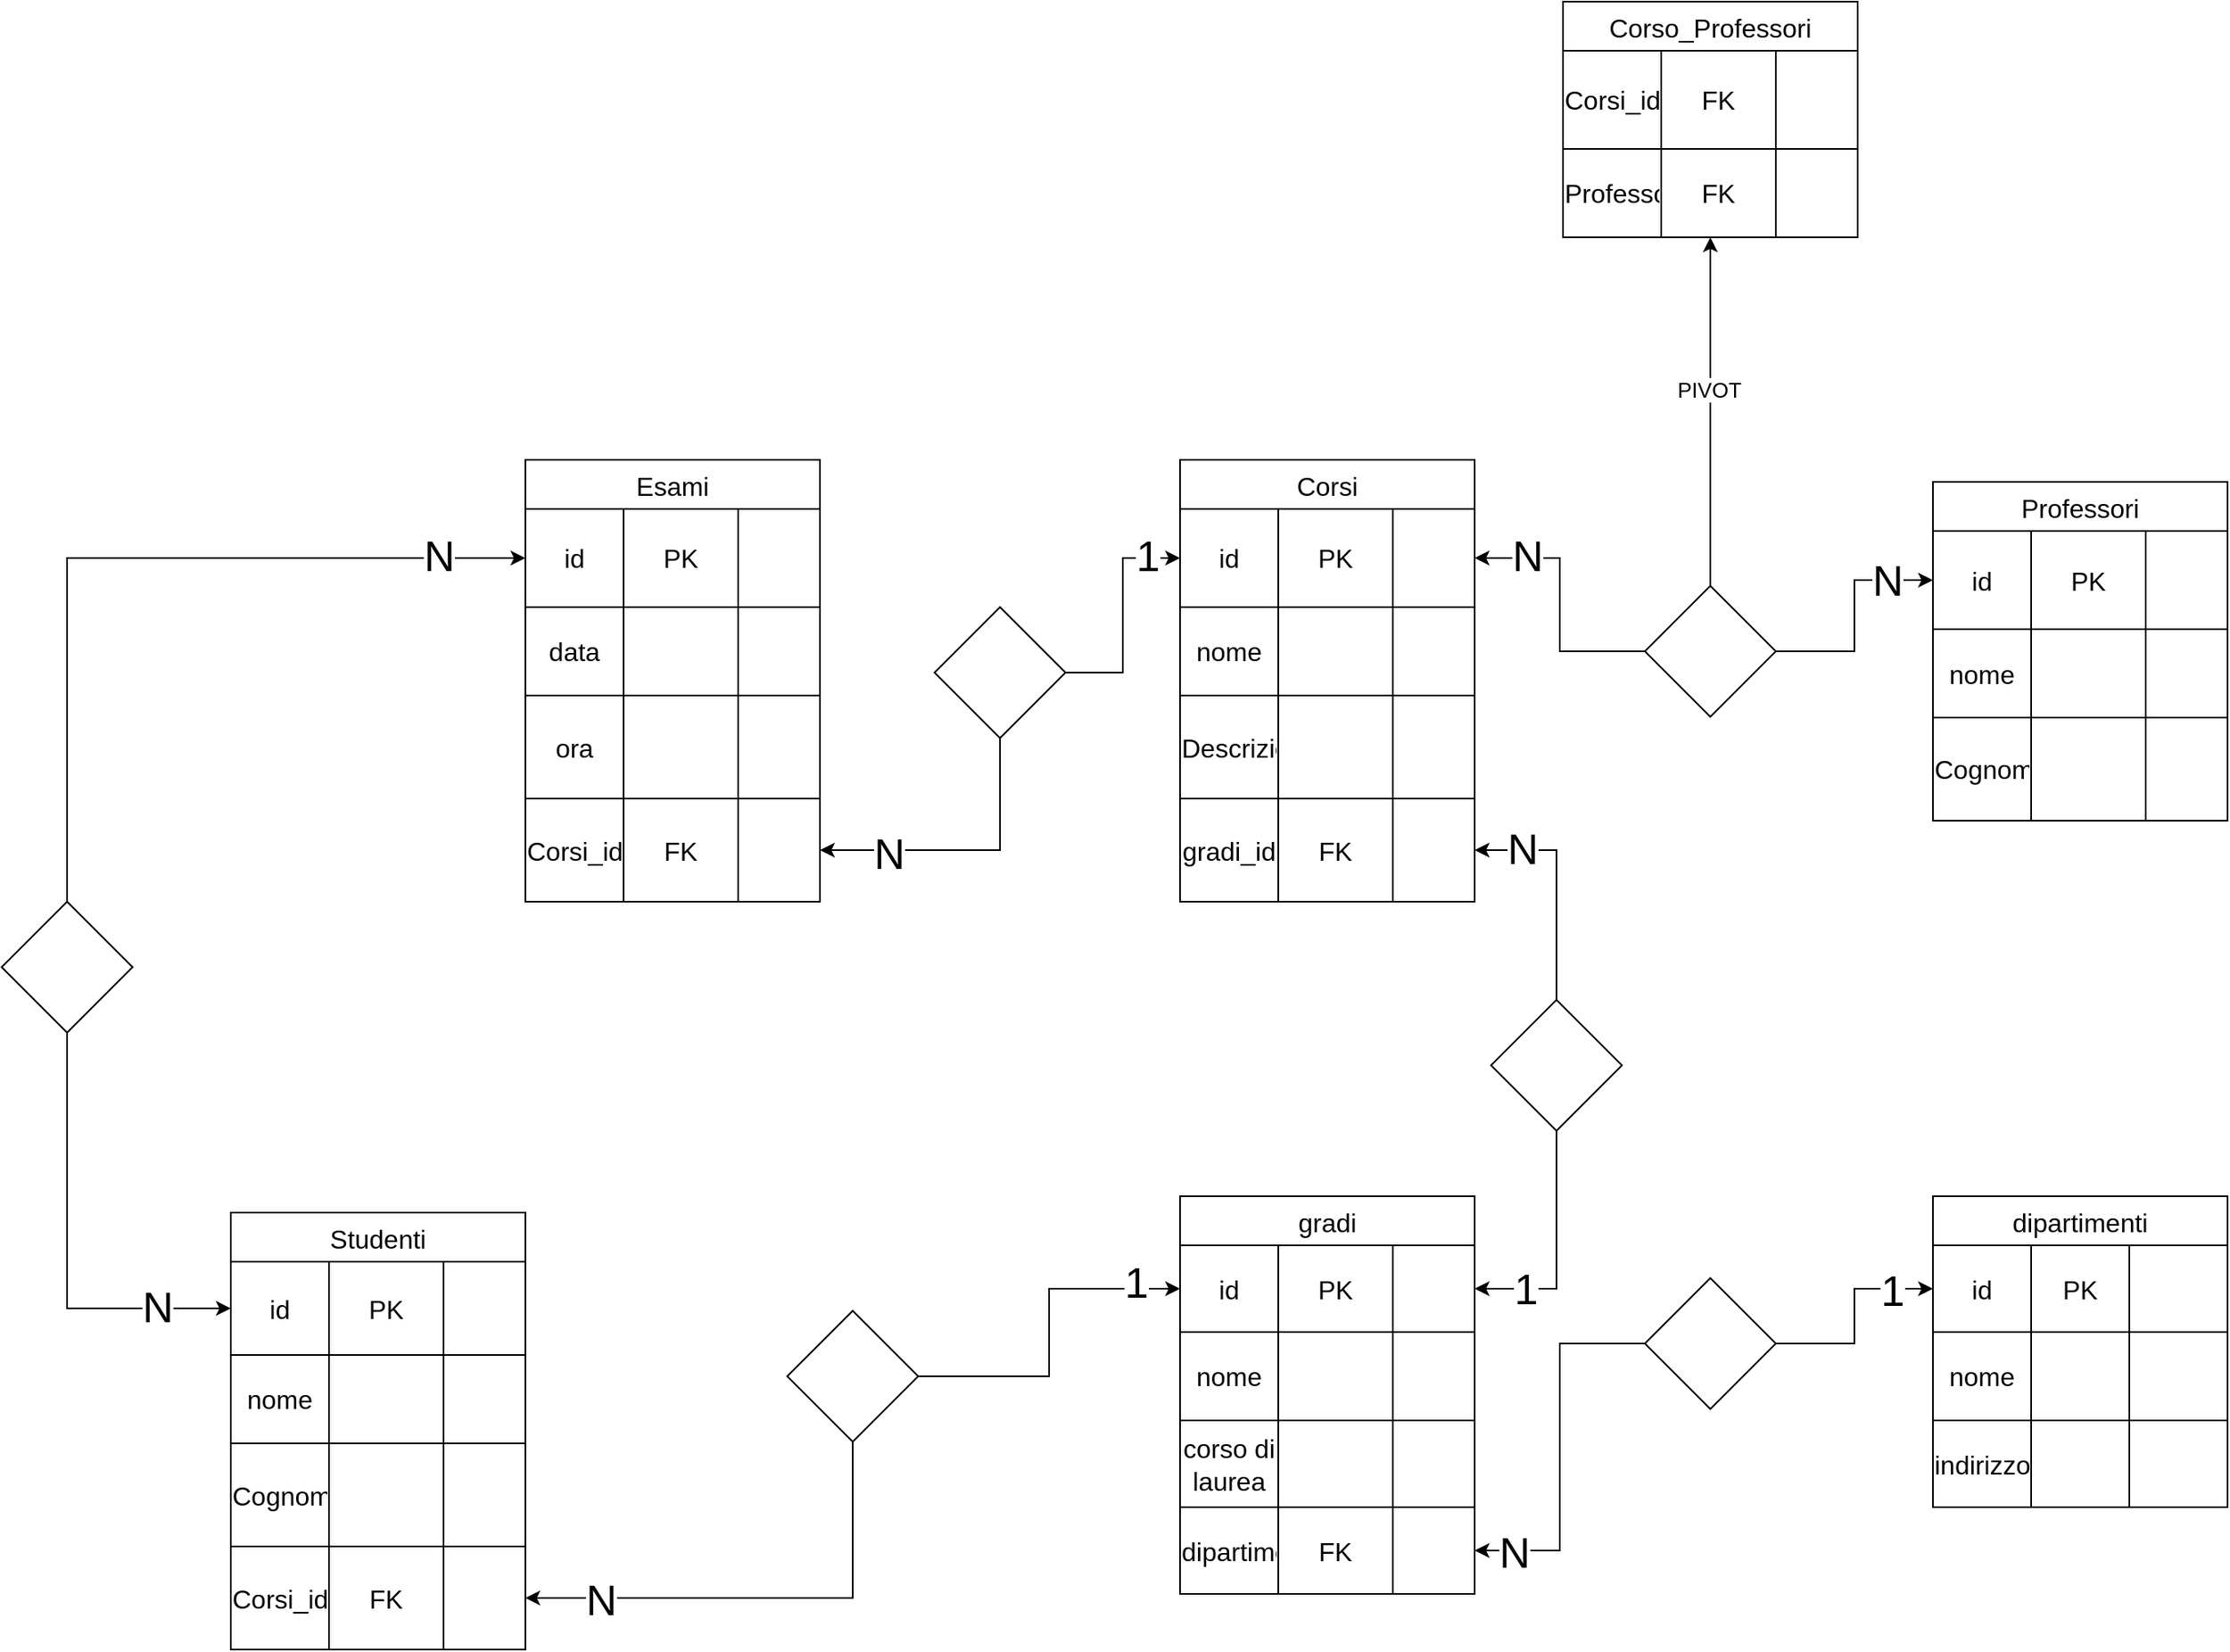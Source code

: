 <mxfile version="26.1.0">
  <diagram id="prtHgNgQTEPvFCAcTncT" name="Page-1">
    <mxGraphModel dx="2140" dy="1822" grid="1" gridSize="10" guides="1" tooltips="1" connect="1" arrows="1" fold="1" page="1" pageScale="1" pageWidth="827" pageHeight="1169" math="0" shadow="0">
      <root>
        <mxCell id="0" />
        <mxCell id="1" parent="0" />
        <mxCell id="T_V5Q2Dp485rtMfQFN_E-1" value="dipartimenti" style="shape=table;startSize=30;container=1;collapsible=0;childLayout=tableLayout;strokeColor=default;fontSize=16;" vertex="1" parent="1">
          <mxGeometry x="550" y="200" width="180" height="190" as="geometry" />
        </mxCell>
        <mxCell id="T_V5Q2Dp485rtMfQFN_E-2" value="" style="shape=tableRow;horizontal=0;startSize=0;swimlaneHead=0;swimlaneBody=0;strokeColor=inherit;top=0;left=0;bottom=0;right=0;collapsible=0;dropTarget=0;fillColor=none;points=[[0,0.5],[1,0.5]];portConstraint=eastwest;fontSize=16;" vertex="1" parent="T_V5Q2Dp485rtMfQFN_E-1">
          <mxGeometry y="30" width="180" height="53" as="geometry" />
        </mxCell>
        <mxCell id="T_V5Q2Dp485rtMfQFN_E-3" value="id" style="shape=partialRectangle;html=1;whiteSpace=wrap;connectable=0;strokeColor=inherit;overflow=hidden;fillColor=none;top=0;left=0;bottom=0;right=0;pointerEvents=1;fontSize=16;" vertex="1" parent="T_V5Q2Dp485rtMfQFN_E-2">
          <mxGeometry width="60" height="53" as="geometry">
            <mxRectangle width="60" height="53" as="alternateBounds" />
          </mxGeometry>
        </mxCell>
        <mxCell id="T_V5Q2Dp485rtMfQFN_E-4" value="PK" style="shape=partialRectangle;html=1;whiteSpace=wrap;connectable=0;strokeColor=inherit;overflow=hidden;fillColor=none;top=0;left=0;bottom=0;right=0;pointerEvents=1;fontSize=16;" vertex="1" parent="T_V5Q2Dp485rtMfQFN_E-2">
          <mxGeometry x="60" width="60" height="53" as="geometry">
            <mxRectangle width="60" height="53" as="alternateBounds" />
          </mxGeometry>
        </mxCell>
        <mxCell id="T_V5Q2Dp485rtMfQFN_E-5" value="" style="shape=partialRectangle;html=1;whiteSpace=wrap;connectable=0;strokeColor=inherit;overflow=hidden;fillColor=none;top=0;left=0;bottom=0;right=0;pointerEvents=1;fontSize=16;" vertex="1" parent="T_V5Q2Dp485rtMfQFN_E-2">
          <mxGeometry x="120" width="60" height="53" as="geometry">
            <mxRectangle width="60" height="53" as="alternateBounds" />
          </mxGeometry>
        </mxCell>
        <mxCell id="T_V5Q2Dp485rtMfQFN_E-6" value="" style="shape=tableRow;horizontal=0;startSize=0;swimlaneHead=0;swimlaneBody=0;strokeColor=inherit;top=0;left=0;bottom=0;right=0;collapsible=0;dropTarget=0;fillColor=none;points=[[0,0.5],[1,0.5]];portConstraint=eastwest;fontSize=16;" vertex="1" parent="T_V5Q2Dp485rtMfQFN_E-1">
          <mxGeometry y="83" width="180" height="54" as="geometry" />
        </mxCell>
        <mxCell id="T_V5Q2Dp485rtMfQFN_E-7" value="nome" style="shape=partialRectangle;html=1;whiteSpace=wrap;connectable=0;strokeColor=inherit;overflow=hidden;fillColor=none;top=0;left=0;bottom=0;right=0;pointerEvents=1;fontSize=16;" vertex="1" parent="T_V5Q2Dp485rtMfQFN_E-6">
          <mxGeometry width="60" height="54" as="geometry">
            <mxRectangle width="60" height="54" as="alternateBounds" />
          </mxGeometry>
        </mxCell>
        <mxCell id="T_V5Q2Dp485rtMfQFN_E-8" value="" style="shape=partialRectangle;html=1;whiteSpace=wrap;connectable=0;strokeColor=inherit;overflow=hidden;fillColor=none;top=0;left=0;bottom=0;right=0;pointerEvents=1;fontSize=16;" vertex="1" parent="T_V5Q2Dp485rtMfQFN_E-6">
          <mxGeometry x="60" width="60" height="54" as="geometry">
            <mxRectangle width="60" height="54" as="alternateBounds" />
          </mxGeometry>
        </mxCell>
        <mxCell id="T_V5Q2Dp485rtMfQFN_E-9" value="" style="shape=partialRectangle;html=1;whiteSpace=wrap;connectable=0;strokeColor=inherit;overflow=hidden;fillColor=none;top=0;left=0;bottom=0;right=0;pointerEvents=1;fontSize=16;" vertex="1" parent="T_V5Q2Dp485rtMfQFN_E-6">
          <mxGeometry x="120" width="60" height="54" as="geometry">
            <mxRectangle width="60" height="54" as="alternateBounds" />
          </mxGeometry>
        </mxCell>
        <mxCell id="T_V5Q2Dp485rtMfQFN_E-10" value="" style="shape=tableRow;horizontal=0;startSize=0;swimlaneHead=0;swimlaneBody=0;strokeColor=inherit;top=0;left=0;bottom=0;right=0;collapsible=0;dropTarget=0;fillColor=none;points=[[0,0.5],[1,0.5]];portConstraint=eastwest;fontSize=16;" vertex="1" parent="T_V5Q2Dp485rtMfQFN_E-1">
          <mxGeometry y="137" width="180" height="53" as="geometry" />
        </mxCell>
        <mxCell id="T_V5Q2Dp485rtMfQFN_E-11" value="indirizzo" style="shape=partialRectangle;html=1;whiteSpace=wrap;connectable=0;strokeColor=inherit;overflow=hidden;fillColor=none;top=0;left=0;bottom=0;right=0;pointerEvents=1;fontSize=16;" vertex="1" parent="T_V5Q2Dp485rtMfQFN_E-10">
          <mxGeometry width="60" height="53" as="geometry">
            <mxRectangle width="60" height="53" as="alternateBounds" />
          </mxGeometry>
        </mxCell>
        <mxCell id="T_V5Q2Dp485rtMfQFN_E-12" value="" style="shape=partialRectangle;html=1;whiteSpace=wrap;connectable=0;strokeColor=inherit;overflow=hidden;fillColor=none;top=0;left=0;bottom=0;right=0;pointerEvents=1;fontSize=16;" vertex="1" parent="T_V5Q2Dp485rtMfQFN_E-10">
          <mxGeometry x="60" width="60" height="53" as="geometry">
            <mxRectangle width="60" height="53" as="alternateBounds" />
          </mxGeometry>
        </mxCell>
        <mxCell id="T_V5Q2Dp485rtMfQFN_E-13" value="" style="shape=partialRectangle;html=1;whiteSpace=wrap;connectable=0;strokeColor=inherit;overflow=hidden;fillColor=none;top=0;left=0;bottom=0;right=0;pointerEvents=1;fontSize=16;" vertex="1" parent="T_V5Q2Dp485rtMfQFN_E-10">
          <mxGeometry x="120" width="60" height="53" as="geometry">
            <mxRectangle width="60" height="53" as="alternateBounds" />
          </mxGeometry>
        </mxCell>
        <mxCell id="T_V5Q2Dp485rtMfQFN_E-14" value="gradi" style="shape=table;startSize=30;container=1;collapsible=0;childLayout=tableLayout;strokeColor=default;fontSize=16;" vertex="1" parent="1">
          <mxGeometry x="90" y="200" width="180" height="243" as="geometry" />
        </mxCell>
        <mxCell id="T_V5Q2Dp485rtMfQFN_E-15" value="" style="shape=tableRow;horizontal=0;startSize=0;swimlaneHead=0;swimlaneBody=0;strokeColor=inherit;top=0;left=0;bottom=0;right=0;collapsible=0;dropTarget=0;fillColor=none;points=[[0,0.5],[1,0.5]];portConstraint=eastwest;fontSize=16;" vertex="1" parent="T_V5Q2Dp485rtMfQFN_E-14">
          <mxGeometry y="30" width="180" height="53" as="geometry" />
        </mxCell>
        <mxCell id="T_V5Q2Dp485rtMfQFN_E-16" value="id" style="shape=partialRectangle;html=1;whiteSpace=wrap;connectable=0;strokeColor=inherit;overflow=hidden;fillColor=none;top=0;left=0;bottom=0;right=0;pointerEvents=1;fontSize=16;" vertex="1" parent="T_V5Q2Dp485rtMfQFN_E-15">
          <mxGeometry width="60" height="53" as="geometry">
            <mxRectangle width="60" height="53" as="alternateBounds" />
          </mxGeometry>
        </mxCell>
        <mxCell id="T_V5Q2Dp485rtMfQFN_E-17" value="PK" style="shape=partialRectangle;html=1;whiteSpace=wrap;connectable=0;strokeColor=inherit;overflow=hidden;fillColor=none;top=0;left=0;bottom=0;right=0;pointerEvents=1;fontSize=16;" vertex="1" parent="T_V5Q2Dp485rtMfQFN_E-15">
          <mxGeometry x="60" width="70" height="53" as="geometry">
            <mxRectangle width="70" height="53" as="alternateBounds" />
          </mxGeometry>
        </mxCell>
        <mxCell id="T_V5Q2Dp485rtMfQFN_E-18" value="" style="shape=partialRectangle;html=1;whiteSpace=wrap;connectable=0;strokeColor=inherit;overflow=hidden;fillColor=none;top=0;left=0;bottom=0;right=0;pointerEvents=1;fontSize=16;" vertex="1" parent="T_V5Q2Dp485rtMfQFN_E-15">
          <mxGeometry x="130" width="50" height="53" as="geometry">
            <mxRectangle width="50" height="53" as="alternateBounds" />
          </mxGeometry>
        </mxCell>
        <mxCell id="T_V5Q2Dp485rtMfQFN_E-19" value="" style="shape=tableRow;horizontal=0;startSize=0;swimlaneHead=0;swimlaneBody=0;strokeColor=inherit;top=0;left=0;bottom=0;right=0;collapsible=0;dropTarget=0;fillColor=none;points=[[0,0.5],[1,0.5]];portConstraint=eastwest;fontSize=16;" vertex="1" parent="T_V5Q2Dp485rtMfQFN_E-14">
          <mxGeometry y="83" width="180" height="54" as="geometry" />
        </mxCell>
        <mxCell id="T_V5Q2Dp485rtMfQFN_E-20" value="nome" style="shape=partialRectangle;html=1;whiteSpace=wrap;connectable=0;strokeColor=inherit;overflow=hidden;fillColor=none;top=0;left=0;bottom=0;right=0;pointerEvents=1;fontSize=16;" vertex="1" parent="T_V5Q2Dp485rtMfQFN_E-19">
          <mxGeometry width="60" height="54" as="geometry">
            <mxRectangle width="60" height="54" as="alternateBounds" />
          </mxGeometry>
        </mxCell>
        <mxCell id="T_V5Q2Dp485rtMfQFN_E-21" value="" style="shape=partialRectangle;html=1;whiteSpace=wrap;connectable=0;strokeColor=inherit;overflow=hidden;fillColor=none;top=0;left=0;bottom=0;right=0;pointerEvents=1;fontSize=16;" vertex="1" parent="T_V5Q2Dp485rtMfQFN_E-19">
          <mxGeometry x="60" width="70" height="54" as="geometry">
            <mxRectangle width="70" height="54" as="alternateBounds" />
          </mxGeometry>
        </mxCell>
        <mxCell id="T_V5Q2Dp485rtMfQFN_E-22" value="" style="shape=partialRectangle;html=1;whiteSpace=wrap;connectable=0;strokeColor=inherit;overflow=hidden;fillColor=none;top=0;left=0;bottom=0;right=0;pointerEvents=1;fontSize=16;" vertex="1" parent="T_V5Q2Dp485rtMfQFN_E-19">
          <mxGeometry x="130" width="50" height="54" as="geometry">
            <mxRectangle width="50" height="54" as="alternateBounds" />
          </mxGeometry>
        </mxCell>
        <mxCell id="T_V5Q2Dp485rtMfQFN_E-23" value="" style="shape=tableRow;horizontal=0;startSize=0;swimlaneHead=0;swimlaneBody=0;strokeColor=inherit;top=0;left=0;bottom=0;right=0;collapsible=0;dropTarget=0;fillColor=none;points=[[0,0.5],[1,0.5]];portConstraint=eastwest;fontSize=16;" vertex="1" parent="T_V5Q2Dp485rtMfQFN_E-14">
          <mxGeometry y="137" width="180" height="53" as="geometry" />
        </mxCell>
        <mxCell id="T_V5Q2Dp485rtMfQFN_E-24" value="corso di laurea" style="shape=partialRectangle;html=1;whiteSpace=wrap;connectable=0;strokeColor=inherit;overflow=hidden;fillColor=none;top=0;left=0;bottom=0;right=0;pointerEvents=1;fontSize=16;" vertex="1" parent="T_V5Q2Dp485rtMfQFN_E-23">
          <mxGeometry width="60" height="53" as="geometry">
            <mxRectangle width="60" height="53" as="alternateBounds" />
          </mxGeometry>
        </mxCell>
        <mxCell id="T_V5Q2Dp485rtMfQFN_E-25" value="" style="shape=partialRectangle;html=1;whiteSpace=wrap;connectable=0;strokeColor=inherit;overflow=hidden;fillColor=none;top=0;left=0;bottom=0;right=0;pointerEvents=1;fontSize=16;" vertex="1" parent="T_V5Q2Dp485rtMfQFN_E-23">
          <mxGeometry x="60" width="70" height="53" as="geometry">
            <mxRectangle width="70" height="53" as="alternateBounds" />
          </mxGeometry>
        </mxCell>
        <mxCell id="T_V5Q2Dp485rtMfQFN_E-26" value="" style="shape=partialRectangle;html=1;whiteSpace=wrap;connectable=0;strokeColor=inherit;overflow=hidden;fillColor=none;top=0;left=0;bottom=0;right=0;pointerEvents=1;fontSize=16;" vertex="1" parent="T_V5Q2Dp485rtMfQFN_E-23">
          <mxGeometry x="130" width="50" height="53" as="geometry">
            <mxRectangle width="50" height="53" as="alternateBounds" />
          </mxGeometry>
        </mxCell>
        <mxCell id="T_V5Q2Dp485rtMfQFN_E-29" style="shape=tableRow;horizontal=0;startSize=0;swimlaneHead=0;swimlaneBody=0;strokeColor=inherit;top=0;left=0;bottom=0;right=0;collapsible=0;dropTarget=0;fillColor=none;points=[[0,0.5],[1,0.5]];portConstraint=eastwest;fontSize=16;" vertex="1" parent="T_V5Q2Dp485rtMfQFN_E-14">
          <mxGeometry y="190" width="180" height="53" as="geometry" />
        </mxCell>
        <mxCell id="T_V5Q2Dp485rtMfQFN_E-30" value="dipartimento_id" style="shape=partialRectangle;html=1;whiteSpace=wrap;connectable=0;strokeColor=inherit;overflow=hidden;fillColor=none;top=0;left=0;bottom=0;right=0;pointerEvents=1;fontSize=16;" vertex="1" parent="T_V5Q2Dp485rtMfQFN_E-29">
          <mxGeometry width="60" height="53" as="geometry">
            <mxRectangle width="60" height="53" as="alternateBounds" />
          </mxGeometry>
        </mxCell>
        <mxCell id="T_V5Q2Dp485rtMfQFN_E-31" value="FK" style="shape=partialRectangle;html=1;whiteSpace=wrap;connectable=0;strokeColor=inherit;overflow=hidden;fillColor=none;top=0;left=0;bottom=0;right=0;pointerEvents=1;fontSize=16;" vertex="1" parent="T_V5Q2Dp485rtMfQFN_E-29">
          <mxGeometry x="60" width="70" height="53" as="geometry">
            <mxRectangle width="70" height="53" as="alternateBounds" />
          </mxGeometry>
        </mxCell>
        <mxCell id="T_V5Q2Dp485rtMfQFN_E-32" style="shape=partialRectangle;html=1;whiteSpace=wrap;connectable=0;strokeColor=inherit;overflow=hidden;fillColor=none;top=0;left=0;bottom=0;right=0;pointerEvents=1;fontSize=16;" vertex="1" parent="T_V5Q2Dp485rtMfQFN_E-29">
          <mxGeometry x="130" width="50" height="53" as="geometry">
            <mxRectangle width="50" height="53" as="alternateBounds" />
          </mxGeometry>
        </mxCell>
        <mxCell id="T_V5Q2Dp485rtMfQFN_E-33" style="edgeStyle=orthogonalEdgeStyle;rounded=0;orthogonalLoop=1;jettySize=auto;html=1;exitX=1;exitY=0.5;exitDx=0;exitDy=0;entryX=0;entryY=0.5;entryDx=0;entryDy=0;" edge="1" parent="1" source="T_V5Q2Dp485rtMfQFN_E-27" target="T_V5Q2Dp485rtMfQFN_E-2">
          <mxGeometry relative="1" as="geometry" />
        </mxCell>
        <mxCell id="T_V5Q2Dp485rtMfQFN_E-37" value="1" style="edgeLabel;html=1;align=center;verticalAlign=middle;resizable=0;points=[];fontSize=26;" vertex="1" connectable="0" parent="T_V5Q2Dp485rtMfQFN_E-33">
          <mxGeometry x="0.617" y="-1" relative="1" as="geometry">
            <mxPoint as="offset" />
          </mxGeometry>
        </mxCell>
        <mxCell id="T_V5Q2Dp485rtMfQFN_E-34" style="edgeStyle=orthogonalEdgeStyle;rounded=0;orthogonalLoop=1;jettySize=auto;html=1;exitX=0;exitY=0.5;exitDx=0;exitDy=0;entryX=1;entryY=0.5;entryDx=0;entryDy=0;" edge="1" parent="1" source="T_V5Q2Dp485rtMfQFN_E-27" target="T_V5Q2Dp485rtMfQFN_E-29">
          <mxGeometry relative="1" as="geometry" />
        </mxCell>
        <mxCell id="T_V5Q2Dp485rtMfQFN_E-35" value="N" style="edgeLabel;html=1;align=center;verticalAlign=middle;resizable=0;points=[];fontSize=26;" vertex="1" connectable="0" parent="T_V5Q2Dp485rtMfQFN_E-34">
          <mxGeometry x="0.79" y="1" relative="1" as="geometry">
            <mxPoint as="offset" />
          </mxGeometry>
        </mxCell>
        <mxCell id="T_V5Q2Dp485rtMfQFN_E-27" value="" style="rhombus;whiteSpace=wrap;html=1;" vertex="1" parent="1">
          <mxGeometry x="374" y="250" width="80" height="80" as="geometry" />
        </mxCell>
        <mxCell id="T_V5Q2Dp485rtMfQFN_E-38" value="Corsi" style="shape=table;startSize=30;container=1;collapsible=0;childLayout=tableLayout;strokeColor=default;fontSize=16;" vertex="1" parent="1">
          <mxGeometry x="90" y="-250" width="180" height="270" as="geometry" />
        </mxCell>
        <mxCell id="T_V5Q2Dp485rtMfQFN_E-39" value="" style="shape=tableRow;horizontal=0;startSize=0;swimlaneHead=0;swimlaneBody=0;strokeColor=inherit;top=0;left=0;bottom=0;right=0;collapsible=0;dropTarget=0;fillColor=none;points=[[0,0.5],[1,0.5]];portConstraint=eastwest;fontSize=16;" vertex="1" parent="T_V5Q2Dp485rtMfQFN_E-38">
          <mxGeometry y="30" width="180" height="60" as="geometry" />
        </mxCell>
        <mxCell id="T_V5Q2Dp485rtMfQFN_E-40" value="id" style="shape=partialRectangle;html=1;whiteSpace=wrap;connectable=0;strokeColor=inherit;overflow=hidden;fillColor=none;top=0;left=0;bottom=0;right=0;pointerEvents=1;fontSize=16;" vertex="1" parent="T_V5Q2Dp485rtMfQFN_E-39">
          <mxGeometry width="60" height="60" as="geometry">
            <mxRectangle width="60" height="60" as="alternateBounds" />
          </mxGeometry>
        </mxCell>
        <mxCell id="T_V5Q2Dp485rtMfQFN_E-41" value="PK" style="shape=partialRectangle;html=1;whiteSpace=wrap;connectable=0;strokeColor=inherit;overflow=hidden;fillColor=none;top=0;left=0;bottom=0;right=0;pointerEvents=1;fontSize=16;" vertex="1" parent="T_V5Q2Dp485rtMfQFN_E-39">
          <mxGeometry x="60" width="70" height="60" as="geometry">
            <mxRectangle width="70" height="60" as="alternateBounds" />
          </mxGeometry>
        </mxCell>
        <mxCell id="T_V5Q2Dp485rtMfQFN_E-42" value="" style="shape=partialRectangle;html=1;whiteSpace=wrap;connectable=0;strokeColor=inherit;overflow=hidden;fillColor=none;top=0;left=0;bottom=0;right=0;pointerEvents=1;fontSize=16;" vertex="1" parent="T_V5Q2Dp485rtMfQFN_E-39">
          <mxGeometry x="130" width="50" height="60" as="geometry">
            <mxRectangle width="50" height="60" as="alternateBounds" />
          </mxGeometry>
        </mxCell>
        <mxCell id="T_V5Q2Dp485rtMfQFN_E-43" value="" style="shape=tableRow;horizontal=0;startSize=0;swimlaneHead=0;swimlaneBody=0;strokeColor=inherit;top=0;left=0;bottom=0;right=0;collapsible=0;dropTarget=0;fillColor=none;points=[[0,0.5],[1,0.5]];portConstraint=eastwest;fontSize=16;" vertex="1" parent="T_V5Q2Dp485rtMfQFN_E-38">
          <mxGeometry y="90" width="180" height="54" as="geometry" />
        </mxCell>
        <mxCell id="T_V5Q2Dp485rtMfQFN_E-44" value="nome" style="shape=partialRectangle;html=1;whiteSpace=wrap;connectable=0;strokeColor=inherit;overflow=hidden;fillColor=none;top=0;left=0;bottom=0;right=0;pointerEvents=1;fontSize=16;" vertex="1" parent="T_V5Q2Dp485rtMfQFN_E-43">
          <mxGeometry width="60" height="54" as="geometry">
            <mxRectangle width="60" height="54" as="alternateBounds" />
          </mxGeometry>
        </mxCell>
        <mxCell id="T_V5Q2Dp485rtMfQFN_E-45" value="" style="shape=partialRectangle;html=1;whiteSpace=wrap;connectable=0;strokeColor=inherit;overflow=hidden;fillColor=none;top=0;left=0;bottom=0;right=0;pointerEvents=1;fontSize=16;" vertex="1" parent="T_V5Q2Dp485rtMfQFN_E-43">
          <mxGeometry x="60" width="70" height="54" as="geometry">
            <mxRectangle width="70" height="54" as="alternateBounds" />
          </mxGeometry>
        </mxCell>
        <mxCell id="T_V5Q2Dp485rtMfQFN_E-46" value="" style="shape=partialRectangle;html=1;whiteSpace=wrap;connectable=0;strokeColor=inherit;overflow=hidden;fillColor=none;top=0;left=0;bottom=0;right=0;pointerEvents=1;fontSize=16;" vertex="1" parent="T_V5Q2Dp485rtMfQFN_E-43">
          <mxGeometry x="130" width="50" height="54" as="geometry">
            <mxRectangle width="50" height="54" as="alternateBounds" />
          </mxGeometry>
        </mxCell>
        <mxCell id="T_V5Q2Dp485rtMfQFN_E-47" value="" style="shape=tableRow;horizontal=0;startSize=0;swimlaneHead=0;swimlaneBody=0;strokeColor=inherit;top=0;left=0;bottom=0;right=0;collapsible=0;dropTarget=0;fillColor=none;points=[[0,0.5],[1,0.5]];portConstraint=eastwest;fontSize=16;" vertex="1" parent="T_V5Q2Dp485rtMfQFN_E-38">
          <mxGeometry y="144" width="180" height="63" as="geometry" />
        </mxCell>
        <mxCell id="T_V5Q2Dp485rtMfQFN_E-48" value="Descrizione" style="shape=partialRectangle;html=1;whiteSpace=wrap;connectable=0;strokeColor=inherit;overflow=hidden;fillColor=none;top=0;left=0;bottom=0;right=0;pointerEvents=1;fontSize=16;" vertex="1" parent="T_V5Q2Dp485rtMfQFN_E-47">
          <mxGeometry width="60" height="63" as="geometry">
            <mxRectangle width="60" height="63" as="alternateBounds" />
          </mxGeometry>
        </mxCell>
        <mxCell id="T_V5Q2Dp485rtMfQFN_E-49" value="" style="shape=partialRectangle;html=1;whiteSpace=wrap;connectable=0;strokeColor=inherit;overflow=hidden;fillColor=none;top=0;left=0;bottom=0;right=0;pointerEvents=1;fontSize=16;" vertex="1" parent="T_V5Q2Dp485rtMfQFN_E-47">
          <mxGeometry x="60" width="70" height="63" as="geometry">
            <mxRectangle width="70" height="63" as="alternateBounds" />
          </mxGeometry>
        </mxCell>
        <mxCell id="T_V5Q2Dp485rtMfQFN_E-50" value="" style="shape=partialRectangle;html=1;whiteSpace=wrap;connectable=0;strokeColor=inherit;overflow=hidden;fillColor=none;top=0;left=0;bottom=0;right=0;pointerEvents=1;fontSize=16;" vertex="1" parent="T_V5Q2Dp485rtMfQFN_E-47">
          <mxGeometry x="130" width="50" height="63" as="geometry">
            <mxRectangle width="50" height="63" as="alternateBounds" />
          </mxGeometry>
        </mxCell>
        <mxCell id="T_V5Q2Dp485rtMfQFN_E-56" style="shape=tableRow;horizontal=0;startSize=0;swimlaneHead=0;swimlaneBody=0;strokeColor=inherit;top=0;left=0;bottom=0;right=0;collapsible=0;dropTarget=0;fillColor=none;points=[[0,0.5],[1,0.5]];portConstraint=eastwest;fontSize=16;" vertex="1" parent="T_V5Q2Dp485rtMfQFN_E-38">
          <mxGeometry y="207" width="180" height="63" as="geometry" />
        </mxCell>
        <mxCell id="T_V5Q2Dp485rtMfQFN_E-57" value="gradi_id" style="shape=partialRectangle;html=1;whiteSpace=wrap;connectable=0;strokeColor=inherit;overflow=hidden;fillColor=none;top=0;left=0;bottom=0;right=0;pointerEvents=1;fontSize=16;" vertex="1" parent="T_V5Q2Dp485rtMfQFN_E-56">
          <mxGeometry width="60" height="63" as="geometry">
            <mxRectangle width="60" height="63" as="alternateBounds" />
          </mxGeometry>
        </mxCell>
        <mxCell id="T_V5Q2Dp485rtMfQFN_E-58" value="FK" style="shape=partialRectangle;html=1;whiteSpace=wrap;connectable=0;strokeColor=inherit;overflow=hidden;fillColor=none;top=0;left=0;bottom=0;right=0;pointerEvents=1;fontSize=16;" vertex="1" parent="T_V5Q2Dp485rtMfQFN_E-56">
          <mxGeometry x="60" width="70" height="63" as="geometry">
            <mxRectangle width="70" height="63" as="alternateBounds" />
          </mxGeometry>
        </mxCell>
        <mxCell id="T_V5Q2Dp485rtMfQFN_E-59" style="shape=partialRectangle;html=1;whiteSpace=wrap;connectable=0;strokeColor=inherit;overflow=hidden;fillColor=none;top=0;left=0;bottom=0;right=0;pointerEvents=1;fontSize=16;" vertex="1" parent="T_V5Q2Dp485rtMfQFN_E-56">
          <mxGeometry x="130" width="50" height="63" as="geometry">
            <mxRectangle width="50" height="63" as="alternateBounds" />
          </mxGeometry>
        </mxCell>
        <mxCell id="T_V5Q2Dp485rtMfQFN_E-60" style="edgeStyle=orthogonalEdgeStyle;rounded=0;orthogonalLoop=1;jettySize=auto;html=1;exitX=0.5;exitY=0;exitDx=0;exitDy=0;entryX=1;entryY=0.5;entryDx=0;entryDy=0;" edge="1" parent="1" source="T_V5Q2Dp485rtMfQFN_E-55" target="T_V5Q2Dp485rtMfQFN_E-56">
          <mxGeometry relative="1" as="geometry" />
        </mxCell>
        <mxCell id="T_V5Q2Dp485rtMfQFN_E-62" value="N" style="edgeLabel;html=1;align=center;verticalAlign=middle;resizable=0;points=[];fontSize=26;" vertex="1" connectable="0" parent="T_V5Q2Dp485rtMfQFN_E-60">
          <mxGeometry x="0.599" y="-1" relative="1" as="geometry">
            <mxPoint as="offset" />
          </mxGeometry>
        </mxCell>
        <mxCell id="T_V5Q2Dp485rtMfQFN_E-61" style="edgeStyle=orthogonalEdgeStyle;rounded=0;orthogonalLoop=1;jettySize=auto;html=1;exitX=0.5;exitY=1;exitDx=0;exitDy=0;entryX=1;entryY=0.5;entryDx=0;entryDy=0;" edge="1" parent="1" source="T_V5Q2Dp485rtMfQFN_E-55" target="T_V5Q2Dp485rtMfQFN_E-15">
          <mxGeometry relative="1" as="geometry" />
        </mxCell>
        <mxCell id="T_V5Q2Dp485rtMfQFN_E-65" value="1" style="edgeLabel;html=1;align=center;verticalAlign=middle;resizable=0;points=[];fontSize=26;" vertex="1" connectable="0" parent="T_V5Q2Dp485rtMfQFN_E-61">
          <mxGeometry x="0.585" relative="1" as="geometry">
            <mxPoint as="offset" />
          </mxGeometry>
        </mxCell>
        <mxCell id="T_V5Q2Dp485rtMfQFN_E-55" value="" style="rhombus;whiteSpace=wrap;html=1;" vertex="1" parent="1">
          <mxGeometry x="280" y="80" width="80" height="80" as="geometry" />
        </mxCell>
        <mxCell id="T_V5Q2Dp485rtMfQFN_E-66" value="Professori" style="shape=table;startSize=30;container=1;collapsible=0;childLayout=tableLayout;strokeColor=default;fontSize=16;" vertex="1" parent="1">
          <mxGeometry x="550" y="-236.5" width="180" height="207" as="geometry" />
        </mxCell>
        <mxCell id="T_V5Q2Dp485rtMfQFN_E-67" value="" style="shape=tableRow;horizontal=0;startSize=0;swimlaneHead=0;swimlaneBody=0;strokeColor=inherit;top=0;left=0;bottom=0;right=0;collapsible=0;dropTarget=0;fillColor=none;points=[[0,0.5],[1,0.5]];portConstraint=eastwest;fontSize=16;" vertex="1" parent="T_V5Q2Dp485rtMfQFN_E-66">
          <mxGeometry y="30" width="180" height="60" as="geometry" />
        </mxCell>
        <mxCell id="T_V5Q2Dp485rtMfQFN_E-68" value="id" style="shape=partialRectangle;html=1;whiteSpace=wrap;connectable=0;strokeColor=inherit;overflow=hidden;fillColor=none;top=0;left=0;bottom=0;right=0;pointerEvents=1;fontSize=16;" vertex="1" parent="T_V5Q2Dp485rtMfQFN_E-67">
          <mxGeometry width="60" height="60" as="geometry">
            <mxRectangle width="60" height="60" as="alternateBounds" />
          </mxGeometry>
        </mxCell>
        <mxCell id="T_V5Q2Dp485rtMfQFN_E-69" value="PK" style="shape=partialRectangle;html=1;whiteSpace=wrap;connectable=0;strokeColor=inherit;overflow=hidden;fillColor=none;top=0;left=0;bottom=0;right=0;pointerEvents=1;fontSize=16;" vertex="1" parent="T_V5Q2Dp485rtMfQFN_E-67">
          <mxGeometry x="60" width="70" height="60" as="geometry">
            <mxRectangle width="70" height="60" as="alternateBounds" />
          </mxGeometry>
        </mxCell>
        <mxCell id="T_V5Q2Dp485rtMfQFN_E-70" value="" style="shape=partialRectangle;html=1;whiteSpace=wrap;connectable=0;strokeColor=inherit;overflow=hidden;fillColor=none;top=0;left=0;bottom=0;right=0;pointerEvents=1;fontSize=16;" vertex="1" parent="T_V5Q2Dp485rtMfQFN_E-67">
          <mxGeometry x="130" width="50" height="60" as="geometry">
            <mxRectangle width="50" height="60" as="alternateBounds" />
          </mxGeometry>
        </mxCell>
        <mxCell id="T_V5Q2Dp485rtMfQFN_E-71" value="" style="shape=tableRow;horizontal=0;startSize=0;swimlaneHead=0;swimlaneBody=0;strokeColor=inherit;top=0;left=0;bottom=0;right=0;collapsible=0;dropTarget=0;fillColor=none;points=[[0,0.5],[1,0.5]];portConstraint=eastwest;fontSize=16;" vertex="1" parent="T_V5Q2Dp485rtMfQFN_E-66">
          <mxGeometry y="90" width="180" height="54" as="geometry" />
        </mxCell>
        <mxCell id="T_V5Q2Dp485rtMfQFN_E-72" value="nome" style="shape=partialRectangle;html=1;whiteSpace=wrap;connectable=0;strokeColor=inherit;overflow=hidden;fillColor=none;top=0;left=0;bottom=0;right=0;pointerEvents=1;fontSize=16;" vertex="1" parent="T_V5Q2Dp485rtMfQFN_E-71">
          <mxGeometry width="60" height="54" as="geometry">
            <mxRectangle width="60" height="54" as="alternateBounds" />
          </mxGeometry>
        </mxCell>
        <mxCell id="T_V5Q2Dp485rtMfQFN_E-73" value="" style="shape=partialRectangle;html=1;whiteSpace=wrap;connectable=0;strokeColor=inherit;overflow=hidden;fillColor=none;top=0;left=0;bottom=0;right=0;pointerEvents=1;fontSize=16;" vertex="1" parent="T_V5Q2Dp485rtMfQFN_E-71">
          <mxGeometry x="60" width="70" height="54" as="geometry">
            <mxRectangle width="70" height="54" as="alternateBounds" />
          </mxGeometry>
        </mxCell>
        <mxCell id="T_V5Q2Dp485rtMfQFN_E-74" value="" style="shape=partialRectangle;html=1;whiteSpace=wrap;connectable=0;strokeColor=inherit;overflow=hidden;fillColor=none;top=0;left=0;bottom=0;right=0;pointerEvents=1;fontSize=16;" vertex="1" parent="T_V5Q2Dp485rtMfQFN_E-71">
          <mxGeometry x="130" width="50" height="54" as="geometry">
            <mxRectangle width="50" height="54" as="alternateBounds" />
          </mxGeometry>
        </mxCell>
        <mxCell id="T_V5Q2Dp485rtMfQFN_E-75" value="" style="shape=tableRow;horizontal=0;startSize=0;swimlaneHead=0;swimlaneBody=0;strokeColor=inherit;top=0;left=0;bottom=0;right=0;collapsible=0;dropTarget=0;fillColor=none;points=[[0,0.5],[1,0.5]];portConstraint=eastwest;fontSize=16;" vertex="1" parent="T_V5Q2Dp485rtMfQFN_E-66">
          <mxGeometry y="144" width="180" height="63" as="geometry" />
        </mxCell>
        <mxCell id="T_V5Q2Dp485rtMfQFN_E-76" value="Cognome" style="shape=partialRectangle;html=1;whiteSpace=wrap;connectable=0;strokeColor=inherit;overflow=hidden;fillColor=none;top=0;left=0;bottom=0;right=0;pointerEvents=1;fontSize=16;" vertex="1" parent="T_V5Q2Dp485rtMfQFN_E-75">
          <mxGeometry width="60" height="63" as="geometry">
            <mxRectangle width="60" height="63" as="alternateBounds" />
          </mxGeometry>
        </mxCell>
        <mxCell id="T_V5Q2Dp485rtMfQFN_E-77" value="" style="shape=partialRectangle;html=1;whiteSpace=wrap;connectable=0;strokeColor=inherit;overflow=hidden;fillColor=none;top=0;left=0;bottom=0;right=0;pointerEvents=1;fontSize=16;" vertex="1" parent="T_V5Q2Dp485rtMfQFN_E-75">
          <mxGeometry x="60" width="70" height="63" as="geometry">
            <mxRectangle width="70" height="63" as="alternateBounds" />
          </mxGeometry>
        </mxCell>
        <mxCell id="T_V5Q2Dp485rtMfQFN_E-78" value="" style="shape=partialRectangle;html=1;whiteSpace=wrap;connectable=0;strokeColor=inherit;overflow=hidden;fillColor=none;top=0;left=0;bottom=0;right=0;pointerEvents=1;fontSize=16;" vertex="1" parent="T_V5Q2Dp485rtMfQFN_E-75">
          <mxGeometry x="130" width="50" height="63" as="geometry">
            <mxRectangle width="50" height="63" as="alternateBounds" />
          </mxGeometry>
        </mxCell>
        <mxCell id="T_V5Q2Dp485rtMfQFN_E-84" style="edgeStyle=orthogonalEdgeStyle;rounded=0;orthogonalLoop=1;jettySize=auto;html=1;exitX=0;exitY=0.5;exitDx=0;exitDy=0;entryX=1;entryY=0.5;entryDx=0;entryDy=0;" edge="1" parent="1" source="T_V5Q2Dp485rtMfQFN_E-83" target="T_V5Q2Dp485rtMfQFN_E-39">
          <mxGeometry relative="1" as="geometry" />
        </mxCell>
        <mxCell id="T_V5Q2Dp485rtMfQFN_E-88" value="N" style="edgeLabel;html=1;align=center;verticalAlign=middle;resizable=0;points=[];fontSize=26;" vertex="1" connectable="0" parent="T_V5Q2Dp485rtMfQFN_E-84">
          <mxGeometry x="0.61" y="-1" relative="1" as="geometry">
            <mxPoint as="offset" />
          </mxGeometry>
        </mxCell>
        <mxCell id="T_V5Q2Dp485rtMfQFN_E-85" style="edgeStyle=orthogonalEdgeStyle;rounded=0;orthogonalLoop=1;jettySize=auto;html=1;exitX=1;exitY=0.5;exitDx=0;exitDy=0;" edge="1" parent="1" source="T_V5Q2Dp485rtMfQFN_E-83" target="T_V5Q2Dp485rtMfQFN_E-67">
          <mxGeometry relative="1" as="geometry" />
        </mxCell>
        <mxCell id="T_V5Q2Dp485rtMfQFN_E-87" value="N" style="edgeLabel;html=1;align=center;verticalAlign=middle;resizable=0;points=[];fontSize=26;" vertex="1" connectable="0" parent="T_V5Q2Dp485rtMfQFN_E-85">
          <mxGeometry x="0.59" relative="1" as="geometry">
            <mxPoint as="offset" />
          </mxGeometry>
        </mxCell>
        <mxCell id="T_V5Q2Dp485rtMfQFN_E-102" style="edgeStyle=orthogonalEdgeStyle;rounded=0;orthogonalLoop=1;jettySize=auto;html=1;exitX=0.5;exitY=0;exitDx=0;exitDy=0;" edge="1" parent="1" source="T_V5Q2Dp485rtMfQFN_E-83" target="T_V5Q2Dp485rtMfQFN_E-89">
          <mxGeometry relative="1" as="geometry" />
        </mxCell>
        <mxCell id="T_V5Q2Dp485rtMfQFN_E-103" value="PIVOT" style="edgeLabel;html=1;align=center;verticalAlign=middle;resizable=0;points=[];fontSize=13;" vertex="1" connectable="0" parent="T_V5Q2Dp485rtMfQFN_E-102">
          <mxGeometry x="0.129" y="1" relative="1" as="geometry">
            <mxPoint as="offset" />
          </mxGeometry>
        </mxCell>
        <mxCell id="T_V5Q2Dp485rtMfQFN_E-83" value="" style="rhombus;whiteSpace=wrap;html=1;" vertex="1" parent="1">
          <mxGeometry x="374" y="-173" width="80" height="80" as="geometry" />
        </mxCell>
        <mxCell id="T_V5Q2Dp485rtMfQFN_E-89" value="Corso_Professori" style="shape=table;startSize=30;container=1;collapsible=0;childLayout=tableLayout;strokeColor=default;fontSize=16;" vertex="1" parent="1">
          <mxGeometry x="324" y="-530" width="180" height="144" as="geometry" />
        </mxCell>
        <mxCell id="T_V5Q2Dp485rtMfQFN_E-90" value="" style="shape=tableRow;horizontal=0;startSize=0;swimlaneHead=0;swimlaneBody=0;strokeColor=inherit;top=0;left=0;bottom=0;right=0;collapsible=0;dropTarget=0;fillColor=none;points=[[0,0.5],[1,0.5]];portConstraint=eastwest;fontSize=16;" vertex="1" parent="T_V5Q2Dp485rtMfQFN_E-89">
          <mxGeometry y="30" width="180" height="60" as="geometry" />
        </mxCell>
        <mxCell id="T_V5Q2Dp485rtMfQFN_E-91" value="Corsi_id" style="shape=partialRectangle;html=1;whiteSpace=wrap;connectable=0;strokeColor=inherit;overflow=hidden;fillColor=none;top=0;left=0;bottom=0;right=0;pointerEvents=1;fontSize=16;" vertex="1" parent="T_V5Q2Dp485rtMfQFN_E-90">
          <mxGeometry width="60" height="60" as="geometry">
            <mxRectangle width="60" height="60" as="alternateBounds" />
          </mxGeometry>
        </mxCell>
        <mxCell id="T_V5Q2Dp485rtMfQFN_E-92" value="FK" style="shape=partialRectangle;html=1;whiteSpace=wrap;connectable=0;strokeColor=inherit;overflow=hidden;fillColor=none;top=0;left=0;bottom=0;right=0;pointerEvents=1;fontSize=16;" vertex="1" parent="T_V5Q2Dp485rtMfQFN_E-90">
          <mxGeometry x="60" width="70" height="60" as="geometry">
            <mxRectangle width="70" height="60" as="alternateBounds" />
          </mxGeometry>
        </mxCell>
        <mxCell id="T_V5Q2Dp485rtMfQFN_E-93" value="" style="shape=partialRectangle;html=1;whiteSpace=wrap;connectable=0;strokeColor=inherit;overflow=hidden;fillColor=none;top=0;left=0;bottom=0;right=0;pointerEvents=1;fontSize=16;" vertex="1" parent="T_V5Q2Dp485rtMfQFN_E-90">
          <mxGeometry x="130" width="50" height="60" as="geometry">
            <mxRectangle width="50" height="60" as="alternateBounds" />
          </mxGeometry>
        </mxCell>
        <mxCell id="T_V5Q2Dp485rtMfQFN_E-94" value="" style="shape=tableRow;horizontal=0;startSize=0;swimlaneHead=0;swimlaneBody=0;strokeColor=inherit;top=0;left=0;bottom=0;right=0;collapsible=0;dropTarget=0;fillColor=none;points=[[0,0.5],[1,0.5]];portConstraint=eastwest;fontSize=16;" vertex="1" parent="T_V5Q2Dp485rtMfQFN_E-89">
          <mxGeometry y="90" width="180" height="54" as="geometry" />
        </mxCell>
        <mxCell id="T_V5Q2Dp485rtMfQFN_E-95" value="Professori_id" style="shape=partialRectangle;html=1;whiteSpace=wrap;connectable=0;strokeColor=inherit;overflow=hidden;fillColor=none;top=0;left=0;bottom=0;right=0;pointerEvents=1;fontSize=16;" vertex="1" parent="T_V5Q2Dp485rtMfQFN_E-94">
          <mxGeometry width="60" height="54" as="geometry">
            <mxRectangle width="60" height="54" as="alternateBounds" />
          </mxGeometry>
        </mxCell>
        <mxCell id="T_V5Q2Dp485rtMfQFN_E-96" value="FK" style="shape=partialRectangle;html=1;whiteSpace=wrap;connectable=0;strokeColor=inherit;overflow=hidden;fillColor=none;top=0;left=0;bottom=0;right=0;pointerEvents=1;fontSize=16;" vertex="1" parent="T_V5Q2Dp485rtMfQFN_E-94">
          <mxGeometry x="60" width="70" height="54" as="geometry">
            <mxRectangle width="70" height="54" as="alternateBounds" />
          </mxGeometry>
        </mxCell>
        <mxCell id="T_V5Q2Dp485rtMfQFN_E-97" value="" style="shape=partialRectangle;html=1;whiteSpace=wrap;connectable=0;strokeColor=inherit;overflow=hidden;fillColor=none;top=0;left=0;bottom=0;right=0;pointerEvents=1;fontSize=16;" vertex="1" parent="T_V5Q2Dp485rtMfQFN_E-94">
          <mxGeometry x="130" width="50" height="54" as="geometry">
            <mxRectangle width="50" height="54" as="alternateBounds" />
          </mxGeometry>
        </mxCell>
        <mxCell id="T_V5Q2Dp485rtMfQFN_E-104" value="Esami" style="shape=table;startSize=30;container=1;collapsible=0;childLayout=tableLayout;strokeColor=default;fontSize=16;" vertex="1" parent="1">
          <mxGeometry x="-310" y="-250" width="180" height="270" as="geometry" />
        </mxCell>
        <mxCell id="T_V5Q2Dp485rtMfQFN_E-105" value="" style="shape=tableRow;horizontal=0;startSize=0;swimlaneHead=0;swimlaneBody=0;strokeColor=inherit;top=0;left=0;bottom=0;right=0;collapsible=0;dropTarget=0;fillColor=none;points=[[0,0.5],[1,0.5]];portConstraint=eastwest;fontSize=16;" vertex="1" parent="T_V5Q2Dp485rtMfQFN_E-104">
          <mxGeometry y="30" width="180" height="60" as="geometry" />
        </mxCell>
        <mxCell id="T_V5Q2Dp485rtMfQFN_E-106" value="id" style="shape=partialRectangle;html=1;whiteSpace=wrap;connectable=0;strokeColor=inherit;overflow=hidden;fillColor=none;top=0;left=0;bottom=0;right=0;pointerEvents=1;fontSize=16;" vertex="1" parent="T_V5Q2Dp485rtMfQFN_E-105">
          <mxGeometry width="60" height="60" as="geometry">
            <mxRectangle width="60" height="60" as="alternateBounds" />
          </mxGeometry>
        </mxCell>
        <mxCell id="T_V5Q2Dp485rtMfQFN_E-107" value="PK" style="shape=partialRectangle;html=1;whiteSpace=wrap;connectable=0;strokeColor=inherit;overflow=hidden;fillColor=none;top=0;left=0;bottom=0;right=0;pointerEvents=1;fontSize=16;" vertex="1" parent="T_V5Q2Dp485rtMfQFN_E-105">
          <mxGeometry x="60" width="70" height="60" as="geometry">
            <mxRectangle width="70" height="60" as="alternateBounds" />
          </mxGeometry>
        </mxCell>
        <mxCell id="T_V5Q2Dp485rtMfQFN_E-108" value="" style="shape=partialRectangle;html=1;whiteSpace=wrap;connectable=0;strokeColor=inherit;overflow=hidden;fillColor=none;top=0;left=0;bottom=0;right=0;pointerEvents=1;fontSize=16;" vertex="1" parent="T_V5Q2Dp485rtMfQFN_E-105">
          <mxGeometry x="130" width="50" height="60" as="geometry">
            <mxRectangle width="50" height="60" as="alternateBounds" />
          </mxGeometry>
        </mxCell>
        <mxCell id="T_V5Q2Dp485rtMfQFN_E-109" value="" style="shape=tableRow;horizontal=0;startSize=0;swimlaneHead=0;swimlaneBody=0;strokeColor=inherit;top=0;left=0;bottom=0;right=0;collapsible=0;dropTarget=0;fillColor=none;points=[[0,0.5],[1,0.5]];portConstraint=eastwest;fontSize=16;" vertex="1" parent="T_V5Q2Dp485rtMfQFN_E-104">
          <mxGeometry y="90" width="180" height="54" as="geometry" />
        </mxCell>
        <mxCell id="T_V5Q2Dp485rtMfQFN_E-110" value="data" style="shape=partialRectangle;html=1;whiteSpace=wrap;connectable=0;strokeColor=inherit;overflow=hidden;fillColor=none;top=0;left=0;bottom=0;right=0;pointerEvents=1;fontSize=16;" vertex="1" parent="T_V5Q2Dp485rtMfQFN_E-109">
          <mxGeometry width="60" height="54" as="geometry">
            <mxRectangle width="60" height="54" as="alternateBounds" />
          </mxGeometry>
        </mxCell>
        <mxCell id="T_V5Q2Dp485rtMfQFN_E-111" value="" style="shape=partialRectangle;html=1;whiteSpace=wrap;connectable=0;strokeColor=inherit;overflow=hidden;fillColor=none;top=0;left=0;bottom=0;right=0;pointerEvents=1;fontSize=16;" vertex="1" parent="T_V5Q2Dp485rtMfQFN_E-109">
          <mxGeometry x="60" width="70" height="54" as="geometry">
            <mxRectangle width="70" height="54" as="alternateBounds" />
          </mxGeometry>
        </mxCell>
        <mxCell id="T_V5Q2Dp485rtMfQFN_E-112" value="" style="shape=partialRectangle;html=1;whiteSpace=wrap;connectable=0;strokeColor=inherit;overflow=hidden;fillColor=none;top=0;left=0;bottom=0;right=0;pointerEvents=1;fontSize=16;" vertex="1" parent="T_V5Q2Dp485rtMfQFN_E-109">
          <mxGeometry x="130" width="50" height="54" as="geometry">
            <mxRectangle width="50" height="54" as="alternateBounds" />
          </mxGeometry>
        </mxCell>
        <mxCell id="T_V5Q2Dp485rtMfQFN_E-113" value="" style="shape=tableRow;horizontal=0;startSize=0;swimlaneHead=0;swimlaneBody=0;strokeColor=inherit;top=0;left=0;bottom=0;right=0;collapsible=0;dropTarget=0;fillColor=none;points=[[0,0.5],[1,0.5]];portConstraint=eastwest;fontSize=16;" vertex="1" parent="T_V5Q2Dp485rtMfQFN_E-104">
          <mxGeometry y="144" width="180" height="63" as="geometry" />
        </mxCell>
        <mxCell id="T_V5Q2Dp485rtMfQFN_E-114" value="ora" style="shape=partialRectangle;html=1;whiteSpace=wrap;connectable=0;strokeColor=inherit;overflow=hidden;fillColor=none;top=0;left=0;bottom=0;right=0;pointerEvents=1;fontSize=16;" vertex="1" parent="T_V5Q2Dp485rtMfQFN_E-113">
          <mxGeometry width="60" height="63" as="geometry">
            <mxRectangle width="60" height="63" as="alternateBounds" />
          </mxGeometry>
        </mxCell>
        <mxCell id="T_V5Q2Dp485rtMfQFN_E-115" value="" style="shape=partialRectangle;html=1;whiteSpace=wrap;connectable=0;strokeColor=inherit;overflow=hidden;fillColor=none;top=0;left=0;bottom=0;right=0;pointerEvents=1;fontSize=16;" vertex="1" parent="T_V5Q2Dp485rtMfQFN_E-113">
          <mxGeometry x="60" width="70" height="63" as="geometry">
            <mxRectangle width="70" height="63" as="alternateBounds" />
          </mxGeometry>
        </mxCell>
        <mxCell id="T_V5Q2Dp485rtMfQFN_E-116" value="" style="shape=partialRectangle;html=1;whiteSpace=wrap;connectable=0;strokeColor=inherit;overflow=hidden;fillColor=none;top=0;left=0;bottom=0;right=0;pointerEvents=1;fontSize=16;" vertex="1" parent="T_V5Q2Dp485rtMfQFN_E-113">
          <mxGeometry x="130" width="50" height="63" as="geometry">
            <mxRectangle width="50" height="63" as="alternateBounds" />
          </mxGeometry>
        </mxCell>
        <mxCell id="T_V5Q2Dp485rtMfQFN_E-117" style="shape=tableRow;horizontal=0;startSize=0;swimlaneHead=0;swimlaneBody=0;strokeColor=inherit;top=0;left=0;bottom=0;right=0;collapsible=0;dropTarget=0;fillColor=none;points=[[0,0.5],[1,0.5]];portConstraint=eastwest;fontSize=16;" vertex="1" parent="T_V5Q2Dp485rtMfQFN_E-104">
          <mxGeometry y="207" width="180" height="63" as="geometry" />
        </mxCell>
        <mxCell id="T_V5Q2Dp485rtMfQFN_E-118" value="Corsi_id" style="shape=partialRectangle;html=1;whiteSpace=wrap;connectable=0;strokeColor=inherit;overflow=hidden;fillColor=none;top=0;left=0;bottom=0;right=0;pointerEvents=1;fontSize=16;" vertex="1" parent="T_V5Q2Dp485rtMfQFN_E-117">
          <mxGeometry width="60" height="63" as="geometry">
            <mxRectangle width="60" height="63" as="alternateBounds" />
          </mxGeometry>
        </mxCell>
        <mxCell id="T_V5Q2Dp485rtMfQFN_E-119" value="FK" style="shape=partialRectangle;html=1;whiteSpace=wrap;connectable=0;strokeColor=inherit;overflow=hidden;fillColor=none;top=0;left=0;bottom=0;right=0;pointerEvents=1;fontSize=16;" vertex="1" parent="T_V5Q2Dp485rtMfQFN_E-117">
          <mxGeometry x="60" width="70" height="63" as="geometry">
            <mxRectangle width="70" height="63" as="alternateBounds" />
          </mxGeometry>
        </mxCell>
        <mxCell id="T_V5Q2Dp485rtMfQFN_E-120" style="shape=partialRectangle;html=1;whiteSpace=wrap;connectable=0;strokeColor=inherit;overflow=hidden;fillColor=none;top=0;left=0;bottom=0;right=0;pointerEvents=1;fontSize=16;" vertex="1" parent="T_V5Q2Dp485rtMfQFN_E-117">
          <mxGeometry x="130" width="50" height="63" as="geometry">
            <mxRectangle width="50" height="63" as="alternateBounds" />
          </mxGeometry>
        </mxCell>
        <mxCell id="T_V5Q2Dp485rtMfQFN_E-122" style="edgeStyle=orthogonalEdgeStyle;rounded=0;orthogonalLoop=1;jettySize=auto;html=1;entryX=1;entryY=0.5;entryDx=0;entryDy=0;" edge="1" parent="1" source="T_V5Q2Dp485rtMfQFN_E-121" target="T_V5Q2Dp485rtMfQFN_E-117">
          <mxGeometry relative="1" as="geometry" />
        </mxCell>
        <mxCell id="T_V5Q2Dp485rtMfQFN_E-125" value="N" style="edgeLabel;html=1;align=center;verticalAlign=middle;resizable=0;points=[];fontSize=26;" vertex="1" connectable="0" parent="T_V5Q2Dp485rtMfQFN_E-122">
          <mxGeometry x="0.529" y="2" relative="1" as="geometry">
            <mxPoint as="offset" />
          </mxGeometry>
        </mxCell>
        <mxCell id="T_V5Q2Dp485rtMfQFN_E-123" style="edgeStyle=orthogonalEdgeStyle;rounded=0;orthogonalLoop=1;jettySize=auto;html=1;" edge="1" parent="1" source="T_V5Q2Dp485rtMfQFN_E-121" target="T_V5Q2Dp485rtMfQFN_E-39">
          <mxGeometry relative="1" as="geometry" />
        </mxCell>
        <mxCell id="T_V5Q2Dp485rtMfQFN_E-124" value="1" style="edgeLabel;html=1;align=center;verticalAlign=middle;resizable=0;points=[];fontSize=26;" vertex="1" connectable="0" parent="T_V5Q2Dp485rtMfQFN_E-123">
          <mxGeometry x="0.725" y="1" relative="1" as="geometry">
            <mxPoint x="-1" as="offset" />
          </mxGeometry>
        </mxCell>
        <mxCell id="T_V5Q2Dp485rtMfQFN_E-121" value="" style="rhombus;whiteSpace=wrap;html=1;" vertex="1" parent="1">
          <mxGeometry x="-60" y="-160" width="80" height="80" as="geometry" />
        </mxCell>
        <mxCell id="T_V5Q2Dp485rtMfQFN_E-127" value="Studenti" style="shape=table;startSize=30;container=1;collapsible=0;childLayout=tableLayout;strokeColor=default;fontSize=16;" vertex="1" parent="1">
          <mxGeometry x="-490" y="210" width="180" height="267" as="geometry" />
        </mxCell>
        <mxCell id="T_V5Q2Dp485rtMfQFN_E-128" value="" style="shape=tableRow;horizontal=0;startSize=0;swimlaneHead=0;swimlaneBody=0;strokeColor=inherit;top=0;left=0;bottom=0;right=0;collapsible=0;dropTarget=0;fillColor=none;points=[[0,0.5],[1,0.5]];portConstraint=eastwest;fontSize=16;" vertex="1" parent="T_V5Q2Dp485rtMfQFN_E-127">
          <mxGeometry y="30" width="180" height="57" as="geometry" />
        </mxCell>
        <mxCell id="T_V5Q2Dp485rtMfQFN_E-129" value="id" style="shape=partialRectangle;html=1;whiteSpace=wrap;connectable=0;strokeColor=inherit;overflow=hidden;fillColor=none;top=0;left=0;bottom=0;right=0;pointerEvents=1;fontSize=16;" vertex="1" parent="T_V5Q2Dp485rtMfQFN_E-128">
          <mxGeometry width="60" height="57" as="geometry">
            <mxRectangle width="60" height="57" as="alternateBounds" />
          </mxGeometry>
        </mxCell>
        <mxCell id="T_V5Q2Dp485rtMfQFN_E-130" value="PK" style="shape=partialRectangle;html=1;whiteSpace=wrap;connectable=0;strokeColor=inherit;overflow=hidden;fillColor=none;top=0;left=0;bottom=0;right=0;pointerEvents=1;fontSize=16;" vertex="1" parent="T_V5Q2Dp485rtMfQFN_E-128">
          <mxGeometry x="60" width="70" height="57" as="geometry">
            <mxRectangle width="70" height="57" as="alternateBounds" />
          </mxGeometry>
        </mxCell>
        <mxCell id="T_V5Q2Dp485rtMfQFN_E-131" value="" style="shape=partialRectangle;html=1;whiteSpace=wrap;connectable=0;strokeColor=inherit;overflow=hidden;fillColor=none;top=0;left=0;bottom=0;right=0;pointerEvents=1;fontSize=16;" vertex="1" parent="T_V5Q2Dp485rtMfQFN_E-128">
          <mxGeometry x="130" width="50" height="57" as="geometry">
            <mxRectangle width="50" height="57" as="alternateBounds" />
          </mxGeometry>
        </mxCell>
        <mxCell id="T_V5Q2Dp485rtMfQFN_E-132" value="" style="shape=tableRow;horizontal=0;startSize=0;swimlaneHead=0;swimlaneBody=0;strokeColor=inherit;top=0;left=0;bottom=0;right=0;collapsible=0;dropTarget=0;fillColor=none;points=[[0,0.5],[1,0.5]];portConstraint=eastwest;fontSize=16;" vertex="1" parent="T_V5Q2Dp485rtMfQFN_E-127">
          <mxGeometry y="87" width="180" height="54" as="geometry" />
        </mxCell>
        <mxCell id="T_V5Q2Dp485rtMfQFN_E-133" value="nome" style="shape=partialRectangle;html=1;whiteSpace=wrap;connectable=0;strokeColor=inherit;overflow=hidden;fillColor=none;top=0;left=0;bottom=0;right=0;pointerEvents=1;fontSize=16;" vertex="1" parent="T_V5Q2Dp485rtMfQFN_E-132">
          <mxGeometry width="60" height="54" as="geometry">
            <mxRectangle width="60" height="54" as="alternateBounds" />
          </mxGeometry>
        </mxCell>
        <mxCell id="T_V5Q2Dp485rtMfQFN_E-134" value="" style="shape=partialRectangle;html=1;whiteSpace=wrap;connectable=0;strokeColor=inherit;overflow=hidden;fillColor=none;top=0;left=0;bottom=0;right=0;pointerEvents=1;fontSize=16;" vertex="1" parent="T_V5Q2Dp485rtMfQFN_E-132">
          <mxGeometry x="60" width="70" height="54" as="geometry">
            <mxRectangle width="70" height="54" as="alternateBounds" />
          </mxGeometry>
        </mxCell>
        <mxCell id="T_V5Q2Dp485rtMfQFN_E-135" value="" style="shape=partialRectangle;html=1;whiteSpace=wrap;connectable=0;strokeColor=inherit;overflow=hidden;fillColor=none;top=0;left=0;bottom=0;right=0;pointerEvents=1;fontSize=16;" vertex="1" parent="T_V5Q2Dp485rtMfQFN_E-132">
          <mxGeometry x="130" width="50" height="54" as="geometry">
            <mxRectangle width="50" height="54" as="alternateBounds" />
          </mxGeometry>
        </mxCell>
        <mxCell id="T_V5Q2Dp485rtMfQFN_E-136" value="" style="shape=tableRow;horizontal=0;startSize=0;swimlaneHead=0;swimlaneBody=0;strokeColor=inherit;top=0;left=0;bottom=0;right=0;collapsible=0;dropTarget=0;fillColor=none;points=[[0,0.5],[1,0.5]];portConstraint=eastwest;fontSize=16;" vertex="1" parent="T_V5Q2Dp485rtMfQFN_E-127">
          <mxGeometry y="141" width="180" height="63" as="geometry" />
        </mxCell>
        <mxCell id="T_V5Q2Dp485rtMfQFN_E-137" value="Cognome" style="shape=partialRectangle;html=1;whiteSpace=wrap;connectable=0;strokeColor=inherit;overflow=hidden;fillColor=none;top=0;left=0;bottom=0;right=0;pointerEvents=1;fontSize=16;" vertex="1" parent="T_V5Q2Dp485rtMfQFN_E-136">
          <mxGeometry width="60" height="63" as="geometry">
            <mxRectangle width="60" height="63" as="alternateBounds" />
          </mxGeometry>
        </mxCell>
        <mxCell id="T_V5Q2Dp485rtMfQFN_E-138" value="" style="shape=partialRectangle;html=1;whiteSpace=wrap;connectable=0;strokeColor=inherit;overflow=hidden;fillColor=none;top=0;left=0;bottom=0;right=0;pointerEvents=1;fontSize=16;" vertex="1" parent="T_V5Q2Dp485rtMfQFN_E-136">
          <mxGeometry x="60" width="70" height="63" as="geometry">
            <mxRectangle width="70" height="63" as="alternateBounds" />
          </mxGeometry>
        </mxCell>
        <mxCell id="T_V5Q2Dp485rtMfQFN_E-139" value="" style="shape=partialRectangle;html=1;whiteSpace=wrap;connectable=0;strokeColor=inherit;overflow=hidden;fillColor=none;top=0;left=0;bottom=0;right=0;pointerEvents=1;fontSize=16;" vertex="1" parent="T_V5Q2Dp485rtMfQFN_E-136">
          <mxGeometry x="130" width="50" height="63" as="geometry">
            <mxRectangle width="50" height="63" as="alternateBounds" />
          </mxGeometry>
        </mxCell>
        <mxCell id="T_V5Q2Dp485rtMfQFN_E-148" style="shape=tableRow;horizontal=0;startSize=0;swimlaneHead=0;swimlaneBody=0;strokeColor=inherit;top=0;left=0;bottom=0;right=0;collapsible=0;dropTarget=0;fillColor=none;points=[[0,0.5],[1,0.5]];portConstraint=eastwest;fontSize=16;" vertex="1" parent="T_V5Q2Dp485rtMfQFN_E-127">
          <mxGeometry y="204" width="180" height="63" as="geometry" />
        </mxCell>
        <mxCell id="T_V5Q2Dp485rtMfQFN_E-149" value="Corsi_id" style="shape=partialRectangle;html=1;whiteSpace=wrap;connectable=0;strokeColor=inherit;overflow=hidden;fillColor=none;top=0;left=0;bottom=0;right=0;pointerEvents=1;fontSize=16;" vertex="1" parent="T_V5Q2Dp485rtMfQFN_E-148">
          <mxGeometry width="60" height="63" as="geometry">
            <mxRectangle width="60" height="63" as="alternateBounds" />
          </mxGeometry>
        </mxCell>
        <mxCell id="T_V5Q2Dp485rtMfQFN_E-150" value="FK" style="shape=partialRectangle;html=1;whiteSpace=wrap;connectable=0;strokeColor=inherit;overflow=hidden;fillColor=none;top=0;left=0;bottom=0;right=0;pointerEvents=1;fontSize=16;" vertex="1" parent="T_V5Q2Dp485rtMfQFN_E-148">
          <mxGeometry x="60" width="70" height="63" as="geometry">
            <mxRectangle width="70" height="63" as="alternateBounds" />
          </mxGeometry>
        </mxCell>
        <mxCell id="T_V5Q2Dp485rtMfQFN_E-151" style="shape=partialRectangle;html=1;whiteSpace=wrap;connectable=0;strokeColor=inherit;overflow=hidden;fillColor=none;top=0;left=0;bottom=0;right=0;pointerEvents=1;fontSize=16;" vertex="1" parent="T_V5Q2Dp485rtMfQFN_E-148">
          <mxGeometry x="130" width="50" height="63" as="geometry">
            <mxRectangle width="50" height="63" as="alternateBounds" />
          </mxGeometry>
        </mxCell>
        <mxCell id="T_V5Q2Dp485rtMfQFN_E-146" style="edgeStyle=orthogonalEdgeStyle;rounded=0;orthogonalLoop=1;jettySize=auto;html=1;" edge="1" parent="1" source="T_V5Q2Dp485rtMfQFN_E-144" target="T_V5Q2Dp485rtMfQFN_E-15">
          <mxGeometry relative="1" as="geometry" />
        </mxCell>
        <mxCell id="T_V5Q2Dp485rtMfQFN_E-159" value="1" style="edgeLabel;html=1;align=center;verticalAlign=middle;resizable=0;points=[];fontSize=26;" vertex="1" connectable="0" parent="T_V5Q2Dp485rtMfQFN_E-146">
          <mxGeometry x="0.742" y="4" relative="1" as="geometry">
            <mxPoint as="offset" />
          </mxGeometry>
        </mxCell>
        <mxCell id="T_V5Q2Dp485rtMfQFN_E-153" style="edgeStyle=orthogonalEdgeStyle;rounded=0;orthogonalLoop=1;jettySize=auto;html=1;entryX=1;entryY=0.5;entryDx=0;entryDy=0;" edge="1" parent="1" source="T_V5Q2Dp485rtMfQFN_E-144" target="T_V5Q2Dp485rtMfQFN_E-148">
          <mxGeometry relative="1" as="geometry" />
        </mxCell>
        <mxCell id="T_V5Q2Dp485rtMfQFN_E-158" value="N" style="edgeLabel;html=1;align=center;verticalAlign=middle;resizable=0;points=[];fontSize=26;" vertex="1" connectable="0" parent="T_V5Q2Dp485rtMfQFN_E-153">
          <mxGeometry x="0.687" y="1" relative="1" as="geometry">
            <mxPoint as="offset" />
          </mxGeometry>
        </mxCell>
        <mxCell id="T_V5Q2Dp485rtMfQFN_E-144" value="" style="rhombus;whiteSpace=wrap;html=1;" vertex="1" parent="1">
          <mxGeometry x="-150" y="270" width="80" height="80" as="geometry" />
        </mxCell>
        <mxCell id="T_V5Q2Dp485rtMfQFN_E-154" style="edgeStyle=orthogonalEdgeStyle;rounded=0;orthogonalLoop=1;jettySize=auto;html=1;entryX=0;entryY=0.5;entryDx=0;entryDy=0;" edge="1" parent="1" source="T_V5Q2Dp485rtMfQFN_E-145" target="T_V5Q2Dp485rtMfQFN_E-128">
          <mxGeometry relative="1" as="geometry" />
        </mxCell>
        <mxCell id="T_V5Q2Dp485rtMfQFN_E-157" value="N" style="edgeLabel;html=1;align=center;verticalAlign=middle;resizable=0;points=[];fontSize=26;" vertex="1" connectable="0" parent="T_V5Q2Dp485rtMfQFN_E-154">
          <mxGeometry x="0.665" y="1" relative="1" as="geometry">
            <mxPoint as="offset" />
          </mxGeometry>
        </mxCell>
        <mxCell id="T_V5Q2Dp485rtMfQFN_E-155" style="edgeStyle=orthogonalEdgeStyle;rounded=0;orthogonalLoop=1;jettySize=auto;html=1;entryX=0;entryY=0.5;entryDx=0;entryDy=0;" edge="1" parent="1" source="T_V5Q2Dp485rtMfQFN_E-145" target="T_V5Q2Dp485rtMfQFN_E-105">
          <mxGeometry relative="1" as="geometry" />
        </mxCell>
        <mxCell id="T_V5Q2Dp485rtMfQFN_E-156" value="N" style="edgeLabel;html=1;align=center;verticalAlign=middle;resizable=0;points=[];fontSize=26;" vertex="1" connectable="0" parent="T_V5Q2Dp485rtMfQFN_E-155">
          <mxGeometry x="0.781" y="1" relative="1" as="geometry">
            <mxPoint as="offset" />
          </mxGeometry>
        </mxCell>
        <mxCell id="T_V5Q2Dp485rtMfQFN_E-145" value="" style="rhombus;whiteSpace=wrap;html=1;" vertex="1" parent="1">
          <mxGeometry x="-630" y="20" width="80" height="80" as="geometry" />
        </mxCell>
      </root>
    </mxGraphModel>
  </diagram>
</mxfile>

